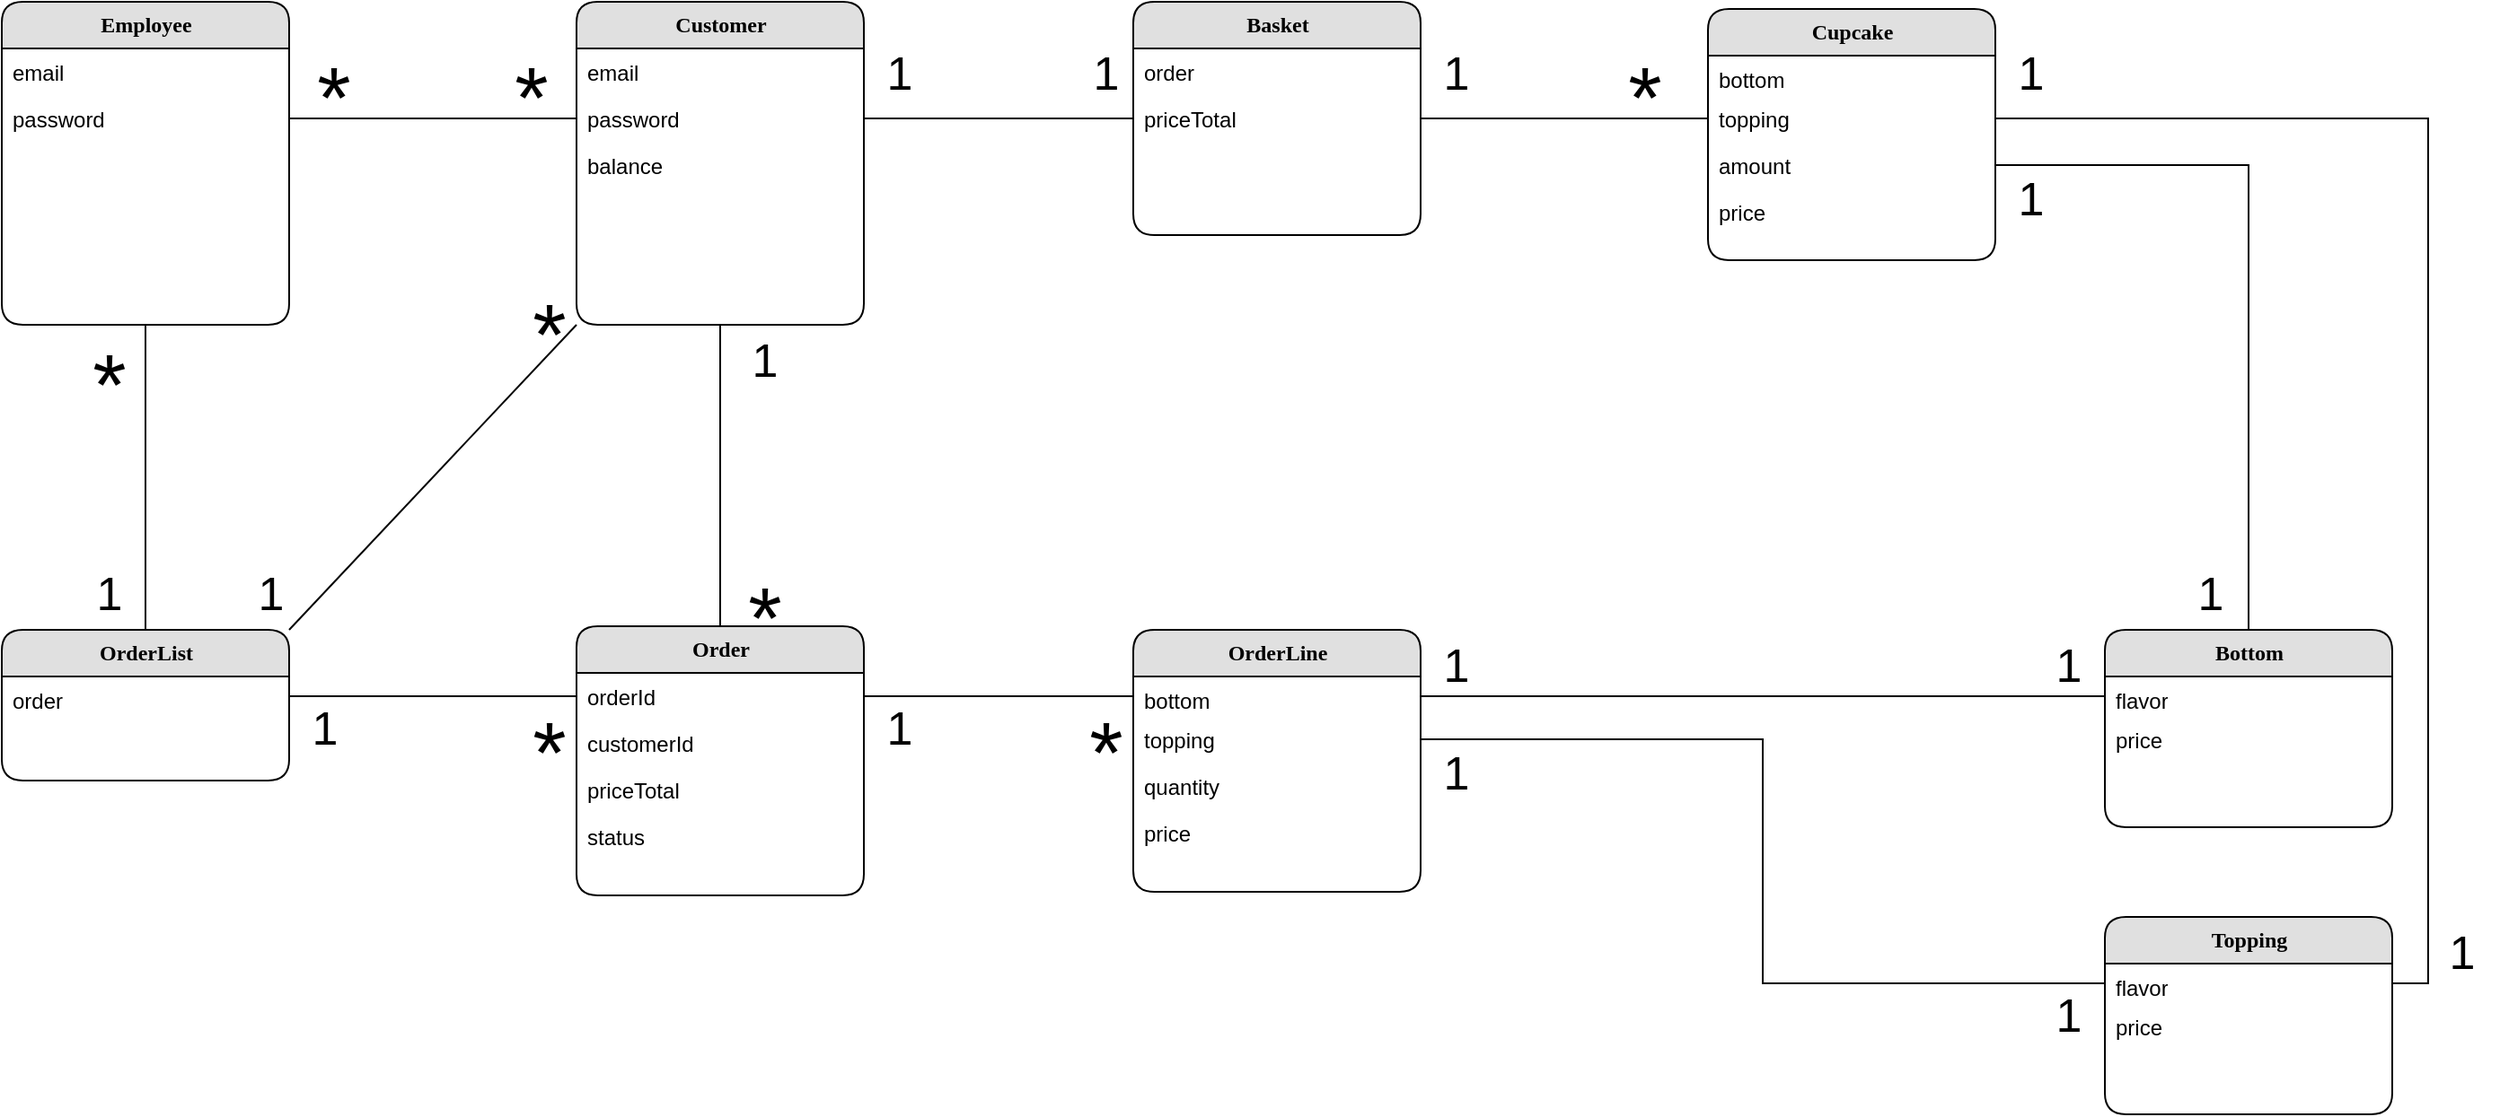 <mxfile version="14.4.3" type="device"><diagram name="Page-1" id="b520641d-4fe3-3701-9064-5fc419738815"><mxGraphModel dx="1086" dy="926" grid="1" gridSize="10" guides="1" tooltips="1" connect="1" arrows="1" fold="1" page="1" pageScale="1" pageWidth="1100" pageHeight="850" background="#ffffff" math="0" shadow="0"><root><mxCell id="0"/><mxCell id="1" parent="0"/><mxCell id="21ea969265ad0168-6" value="&lt;b&gt;Order&lt;/b&gt;" style="swimlane;html=1;fontStyle=0;childLayout=stackLayout;horizontal=1;startSize=26;fillColor=#e0e0e0;horizontalStack=0;resizeParent=1;resizeLast=0;collapsible=1;marginBottom=0;swimlaneFillColor=#ffffff;align=center;rounded=1;shadow=0;comic=0;labelBackgroundColor=none;strokeWidth=1;fontFamily=Verdana;fontSize=12" parent="1" vertex="1"><mxGeometry x="440" y="388" width="160" height="150" as="geometry"/></mxCell><mxCell id="21ea969265ad0168-7" value="orderId" style="text;html=1;strokeColor=none;fillColor=none;spacingLeft=4;spacingRight=4;whiteSpace=wrap;overflow=hidden;rotatable=0;points=[[0,0.5],[1,0.5]];portConstraint=eastwest;" parent="21ea969265ad0168-6" vertex="1"><mxGeometry y="26" width="160" height="26" as="geometry"/></mxCell><mxCell id="l34p1QqWcE3bc98OU07G-23" value="customerId" style="text;html=1;strokeColor=none;fillColor=none;spacingLeft=4;spacingRight=4;whiteSpace=wrap;overflow=hidden;rotatable=0;points=[[0,0.5],[1,0.5]];portConstraint=eastwest;" parent="21ea969265ad0168-6" vertex="1"><mxGeometry y="52" width="160" height="26" as="geometry"/></mxCell><mxCell id="21ea969265ad0168-8" value="priceTotal" style="text;html=1;strokeColor=none;fillColor=none;spacingLeft=4;spacingRight=4;whiteSpace=wrap;overflow=hidden;rotatable=0;points=[[0,0.5],[1,0.5]];portConstraint=eastwest;" parent="21ea969265ad0168-6" vertex="1"><mxGeometry y="78" width="160" height="26" as="geometry"/></mxCell><mxCell id="l34p1QqWcE3bc98OU07G-24" value="status" style="text;html=1;strokeColor=none;fillColor=none;spacingLeft=4;spacingRight=4;whiteSpace=wrap;overflow=hidden;rotatable=0;points=[[0,0.5],[1,0.5]];portConstraint=eastwest;" parent="21ea969265ad0168-6" vertex="1"><mxGeometry y="104" width="160" height="26" as="geometry"/></mxCell><mxCell id="21ea969265ad0168-10" value="&lt;b&gt;Basket&lt;/b&gt;" style="swimlane;html=1;fontStyle=0;childLayout=stackLayout;horizontal=1;startSize=26;fillColor=#e0e0e0;horizontalStack=0;resizeParent=1;resizeLast=0;collapsible=1;marginBottom=0;swimlaneFillColor=#ffffff;align=center;rounded=1;shadow=0;comic=0;labelBackgroundColor=none;strokeWidth=1;fontFamily=Verdana;fontSize=12" parent="1" vertex="1"><mxGeometry x="750" y="40" width="160" height="130" as="geometry"/></mxCell><mxCell id="21ea969265ad0168-11" value="order&lt;br&gt;" style="text;html=1;strokeColor=none;fillColor=none;spacingLeft=4;spacingRight=4;whiteSpace=wrap;overflow=hidden;rotatable=0;points=[[0,0.5],[1,0.5]];portConstraint=eastwest;" parent="21ea969265ad0168-10" vertex="1"><mxGeometry y="26" width="160" height="26" as="geometry"/></mxCell><mxCell id="l34p1QqWcE3bc98OU07G-25" value="priceTotal" style="text;html=1;strokeColor=none;fillColor=none;spacingLeft=4;spacingRight=4;whiteSpace=wrap;overflow=hidden;rotatable=0;points=[[0,0.5],[1,0.5]];portConstraint=eastwest;" parent="21ea969265ad0168-10" vertex="1"><mxGeometry y="52" width="160" height="26" as="geometry"/></mxCell><mxCell id="l34p1QqWcE3bc98OU07G-27" style="edgeStyle=orthogonalEdgeStyle;rounded=0;orthogonalLoop=1;jettySize=auto;html=1;exitX=0.5;exitY=1;exitDx=0;exitDy=0;entryX=0.5;entryY=0;entryDx=0;entryDy=0;endArrow=none;endFill=0;" parent="1" source="21ea969265ad0168-14" target="21ea969265ad0168-6" edge="1"><mxGeometry relative="1" as="geometry"/></mxCell><mxCell id="21ea969265ad0168-14" value="&lt;b&gt;Customer&lt;/b&gt;" style="swimlane;html=1;fontStyle=0;childLayout=stackLayout;horizontal=1;startSize=26;fillColor=#e0e0e0;horizontalStack=0;resizeParent=1;resizeLast=0;collapsible=1;marginBottom=0;swimlaneFillColor=#ffffff;align=center;rounded=1;shadow=0;comic=0;labelBackgroundColor=none;strokeWidth=1;fontFamily=Verdana;fontSize=12" parent="1" vertex="1"><mxGeometry x="440" y="40" width="160" height="180" as="geometry"/></mxCell><mxCell id="21ea969265ad0168-16" value="email" style="text;html=1;strokeColor=none;fillColor=none;spacingLeft=4;spacingRight=4;whiteSpace=wrap;overflow=hidden;rotatable=0;points=[[0,0.5],[1,0.5]];portConstraint=eastwest;" parent="21ea969265ad0168-14" vertex="1"><mxGeometry y="26" width="160" height="26" as="geometry"/></mxCell><mxCell id="21ea969265ad0168-17" value="password" style="text;html=1;strokeColor=none;fillColor=none;spacingLeft=4;spacingRight=4;whiteSpace=wrap;overflow=hidden;rotatable=0;points=[[0,0.5],[1,0.5]];portConstraint=eastwest;" parent="21ea969265ad0168-14" vertex="1"><mxGeometry y="52" width="160" height="26" as="geometry"/></mxCell><mxCell id="l34p1QqWcE3bc98OU07G-15" value="balance" style="text;html=1;strokeColor=none;fillColor=none;spacingLeft=4;spacingRight=4;whiteSpace=wrap;overflow=hidden;rotatable=0;points=[[0,0.5],[1,0.5]];portConstraint=eastwest;" parent="21ea969265ad0168-14" vertex="1"><mxGeometry y="78" width="160" height="26" as="geometry"/></mxCell><mxCell id="9XRXceZIRZtjhfDobQKO-56" style="rounded=0;orthogonalLoop=1;jettySize=auto;html=1;exitX=1;exitY=0;exitDx=0;exitDy=0;entryX=0;entryY=1;entryDx=0;entryDy=0;startArrow=none;startFill=0;endArrow=none;endFill=0;" parent="1" source="21ea969265ad0168-22" target="21ea969265ad0168-14" edge="1"><mxGeometry relative="1" as="geometry"/></mxCell><mxCell id="21ea969265ad0168-22" value="&lt;b&gt;OrderList&lt;/b&gt;" style="swimlane;html=1;fontStyle=0;childLayout=stackLayout;horizontal=1;startSize=26;fillColor=#e0e0e0;horizontalStack=0;resizeParent=1;resizeLast=0;collapsible=1;marginBottom=0;swimlaneFillColor=#ffffff;align=center;rounded=1;shadow=0;comic=0;labelBackgroundColor=none;strokeWidth=1;fontFamily=Verdana;fontSize=12" parent="1" vertex="1"><mxGeometry x="120" y="390" width="160" height="84" as="geometry"/></mxCell><mxCell id="21ea969265ad0168-23" value="order" style="text;html=1;strokeColor=none;fillColor=none;spacingLeft=4;spacingRight=4;whiteSpace=wrap;overflow=hidden;rotatable=0;points=[[0,0.5],[1,0.5]];portConstraint=eastwest;" parent="21ea969265ad0168-22" vertex="1"><mxGeometry y="26" width="160" height="22" as="geometry"/></mxCell><mxCell id="21ea969265ad0168-26" value="&lt;b&gt;Cupcake&lt;/b&gt;" style="swimlane;html=1;fontStyle=0;childLayout=stackLayout;horizontal=1;startSize=26;fillColor=#e0e0e0;horizontalStack=0;resizeParent=1;resizeLast=0;collapsible=1;marginBottom=0;swimlaneFillColor=#ffffff;align=center;rounded=1;shadow=0;comic=0;labelBackgroundColor=none;strokeWidth=1;fontFamily=Verdana;fontSize=12" parent="1" vertex="1"><mxGeometry x="1070" y="44" width="160" height="140" as="geometry"/></mxCell><mxCell id="21ea969265ad0168-27" value="bottom" style="text;html=1;strokeColor=none;fillColor=none;spacingLeft=4;spacingRight=4;whiteSpace=wrap;overflow=hidden;rotatable=0;points=[[0,0.5],[1,0.5]];portConstraint=eastwest;" parent="21ea969265ad0168-26" vertex="1"><mxGeometry y="26" width="160" height="22" as="geometry"/></mxCell><mxCell id="21ea969265ad0168-28" value="topping" style="text;html=1;strokeColor=none;fillColor=none;spacingLeft=4;spacingRight=4;whiteSpace=wrap;overflow=hidden;rotatable=0;points=[[0,0.5],[1,0.5]];portConstraint=eastwest;" parent="21ea969265ad0168-26" vertex="1"><mxGeometry y="48" width="160" height="26" as="geometry"/></mxCell><mxCell id="l34p1QqWcE3bc98OU07G-22" value="amount" style="text;html=1;strokeColor=none;fillColor=none;spacingLeft=4;spacingRight=4;whiteSpace=wrap;overflow=hidden;rotatable=0;points=[[0,0.5],[1,0.5]];portConstraint=eastwest;" parent="21ea969265ad0168-26" vertex="1"><mxGeometry y="74" width="160" height="26" as="geometry"/></mxCell><mxCell id="21ea969265ad0168-29" value="price" style="text;html=1;strokeColor=none;fillColor=none;spacingLeft=4;spacingRight=4;whiteSpace=wrap;overflow=hidden;rotatable=0;points=[[0,0.5],[1,0.5]];portConstraint=eastwest;" parent="21ea969265ad0168-26" vertex="1"><mxGeometry y="100" width="160" height="26" as="geometry"/></mxCell><mxCell id="l34p1QqWcE3bc98OU07G-3" value="&lt;b&gt;Bottom&lt;/b&gt;" style="swimlane;html=1;fontStyle=0;childLayout=stackLayout;horizontal=1;startSize=26;fillColor=#e0e0e0;horizontalStack=0;resizeParent=1;resizeLast=0;collapsible=1;marginBottom=0;swimlaneFillColor=#ffffff;align=center;rounded=1;shadow=0;comic=0;labelBackgroundColor=none;strokeWidth=1;fontFamily=Verdana;fontSize=12" parent="1" vertex="1"><mxGeometry x="1291" y="390" width="160" height="110" as="geometry"/></mxCell><mxCell id="l34p1QqWcE3bc98OU07G-4" value="flavor" style="text;html=1;strokeColor=none;fillColor=none;spacingLeft=4;spacingRight=4;whiteSpace=wrap;overflow=hidden;rotatable=0;points=[[0,0.5],[1,0.5]];portConstraint=eastwest;" parent="l34p1QqWcE3bc98OU07G-3" vertex="1"><mxGeometry y="26" width="160" height="22" as="geometry"/></mxCell><mxCell id="l34p1QqWcE3bc98OU07G-5" value="price" style="text;html=1;strokeColor=none;fillColor=none;spacingLeft=4;spacingRight=4;whiteSpace=wrap;overflow=hidden;rotatable=0;points=[[0,0.5],[1,0.5]];portConstraint=eastwest;" parent="l34p1QqWcE3bc98OU07G-3" vertex="1"><mxGeometry y="48" width="160" height="26" as="geometry"/></mxCell><mxCell id="l34p1QqWcE3bc98OU07G-7" value="&lt;b&gt;Topping&lt;/b&gt;" style="swimlane;html=1;fontStyle=0;childLayout=stackLayout;horizontal=1;startSize=26;fillColor=#e0e0e0;horizontalStack=0;resizeParent=1;resizeLast=0;collapsible=1;marginBottom=0;swimlaneFillColor=#ffffff;align=center;rounded=1;shadow=0;comic=0;labelBackgroundColor=none;strokeWidth=1;fontFamily=Verdana;fontSize=12" parent="1" vertex="1"><mxGeometry x="1291" y="550" width="160" height="110" as="geometry"/></mxCell><mxCell id="l34p1QqWcE3bc98OU07G-9" value="flavor" style="text;html=1;strokeColor=none;fillColor=none;spacingLeft=4;spacingRight=4;whiteSpace=wrap;overflow=hidden;rotatable=0;points=[[0,0.5],[1,0.5]];portConstraint=eastwest;" parent="l34p1QqWcE3bc98OU07G-7" vertex="1"><mxGeometry y="26" width="160" height="22" as="geometry"/></mxCell><mxCell id="l34p1QqWcE3bc98OU07G-10" value="price" style="text;html=1;strokeColor=none;fillColor=none;spacingLeft=4;spacingRight=4;whiteSpace=wrap;overflow=hidden;rotatable=0;points=[[0,0.5],[1,0.5]];portConstraint=eastwest;" parent="l34p1QqWcE3bc98OU07G-7" vertex="1"><mxGeometry y="48" width="160" height="26" as="geometry"/></mxCell><mxCell id="l34p1QqWcE3bc98OU07G-33" style="edgeStyle=orthogonalEdgeStyle;rounded=0;orthogonalLoop=1;jettySize=auto;html=1;exitX=0.5;exitY=1;exitDx=0;exitDy=0;entryX=0.5;entryY=0;entryDx=0;entryDy=0;endArrow=none;endFill=0;" parent="1" source="l34p1QqWcE3bc98OU07G-16" target="21ea969265ad0168-22" edge="1"><mxGeometry relative="1" as="geometry"/></mxCell><mxCell id="l34p1QqWcE3bc98OU07G-16" value="&lt;b&gt;Employee&lt;/b&gt;" style="swimlane;html=1;fontStyle=0;childLayout=stackLayout;horizontal=1;startSize=26;fillColor=#e0e0e0;horizontalStack=0;resizeParent=1;resizeLast=0;collapsible=1;marginBottom=0;swimlaneFillColor=#ffffff;align=center;rounded=1;shadow=0;comic=0;labelBackgroundColor=none;strokeWidth=1;fontFamily=Verdana;fontSize=12" parent="1" vertex="1"><mxGeometry x="120" y="40" width="160" height="180" as="geometry"/></mxCell><mxCell id="l34p1QqWcE3bc98OU07G-18" value="email" style="text;html=1;strokeColor=none;fillColor=none;spacingLeft=4;spacingRight=4;whiteSpace=wrap;overflow=hidden;rotatable=0;points=[[0,0.5],[1,0.5]];portConstraint=eastwest;" parent="l34p1QqWcE3bc98OU07G-16" vertex="1"><mxGeometry y="26" width="160" height="26" as="geometry"/></mxCell><mxCell id="l34p1QqWcE3bc98OU07G-19" value="password" style="text;html=1;strokeColor=none;fillColor=none;spacingLeft=4;spacingRight=4;whiteSpace=wrap;overflow=hidden;rotatable=0;points=[[0,0.5],[1,0.5]];portConstraint=eastwest;" parent="l34p1QqWcE3bc98OU07G-16" vertex="1"><mxGeometry y="52" width="160" height="26" as="geometry"/></mxCell><mxCell id="l34p1QqWcE3bc98OU07G-26" style="edgeStyle=orthogonalEdgeStyle;rounded=0;orthogonalLoop=1;jettySize=auto;html=1;exitX=1;exitY=0.5;exitDx=0;exitDy=0;entryX=0;entryY=0.5;entryDx=0;entryDy=0;endArrow=none;endFill=0;" parent="1" source="l34p1QqWcE3bc98OU07G-19" target="21ea969265ad0168-17" edge="1"><mxGeometry relative="1" as="geometry"/></mxCell><mxCell id="l34p1QqWcE3bc98OU07G-28" style="edgeStyle=orthogonalEdgeStyle;rounded=0;orthogonalLoop=1;jettySize=auto;html=1;exitX=0;exitY=0.5;exitDx=0;exitDy=0;entryX=1;entryY=0.5;entryDx=0;entryDy=0;endArrow=none;endFill=0;" parent="1" source="21ea969265ad0168-7" target="21ea969265ad0168-23" edge="1"><mxGeometry relative="1" as="geometry"/></mxCell><mxCell id="9XRXceZIRZtjhfDobQKO-3" value="&lt;b&gt;OrderLine&lt;/b&gt;" style="swimlane;html=1;fontStyle=0;childLayout=stackLayout;horizontal=1;startSize=26;fillColor=#e0e0e0;horizontalStack=0;resizeParent=1;resizeLast=0;collapsible=1;marginBottom=0;swimlaneFillColor=#ffffff;align=center;rounded=1;shadow=0;comic=0;labelBackgroundColor=none;strokeWidth=1;fontFamily=Verdana;fontSize=12" parent="1" vertex="1"><mxGeometry x="750" y="390" width="160" height="146" as="geometry"/></mxCell><mxCell id="9XRXceZIRZtjhfDobQKO-4" value="bottom" style="text;html=1;strokeColor=none;fillColor=none;spacingLeft=4;spacingRight=4;whiteSpace=wrap;overflow=hidden;rotatable=0;points=[[0,0.5],[1,0.5]];portConstraint=eastwest;" parent="9XRXceZIRZtjhfDobQKO-3" vertex="1"><mxGeometry y="26" width="160" height="22" as="geometry"/></mxCell><mxCell id="9XRXceZIRZtjhfDobQKO-5" value="topping" style="text;html=1;strokeColor=none;fillColor=none;spacingLeft=4;spacingRight=4;whiteSpace=wrap;overflow=hidden;rotatable=0;points=[[0,0.5],[1,0.5]];portConstraint=eastwest;" parent="9XRXceZIRZtjhfDobQKO-3" vertex="1"><mxGeometry y="48" width="160" height="26" as="geometry"/></mxCell><mxCell id="9XRXceZIRZtjhfDobQKO-6" value="quantity" style="text;html=1;strokeColor=none;fillColor=none;spacingLeft=4;spacingRight=4;whiteSpace=wrap;overflow=hidden;rotatable=0;points=[[0,0.5],[1,0.5]];portConstraint=eastwest;" parent="9XRXceZIRZtjhfDobQKO-3" vertex="1"><mxGeometry y="74" width="160" height="26" as="geometry"/></mxCell><mxCell id="9XRXceZIRZtjhfDobQKO-7" value="price" style="text;html=1;strokeColor=none;fillColor=none;spacingLeft=4;spacingRight=4;whiteSpace=wrap;overflow=hidden;rotatable=0;points=[[0,0.5],[1,0.5]];portConstraint=eastwest;" parent="9XRXceZIRZtjhfDobQKO-3" vertex="1"><mxGeometry y="100" width="160" height="26" as="geometry"/></mxCell><mxCell id="9XRXceZIRZtjhfDobQKO-49" style="edgeStyle=orthogonalEdgeStyle;rounded=0;orthogonalLoop=1;jettySize=auto;html=1;exitX=1;exitY=0.5;exitDx=0;exitDy=0;entryX=0;entryY=0.5;entryDx=0;entryDy=0;startArrow=none;startFill=0;endArrow=none;endFill=0;" parent="1" source="21ea969265ad0168-7" target="9XRXceZIRZtjhfDobQKO-4" edge="1"><mxGeometry relative="1" as="geometry"/></mxCell><mxCell id="9XRXceZIRZtjhfDobQKO-50" style="edgeStyle=orthogonalEdgeStyle;rounded=0;orthogonalLoop=1;jettySize=auto;html=1;exitX=1;exitY=0.5;exitDx=0;exitDy=0;entryX=0;entryY=0.5;entryDx=0;entryDy=0;startArrow=none;startFill=0;endArrow=none;endFill=0;" parent="1" source="21ea969265ad0168-17" target="l34p1QqWcE3bc98OU07G-25" edge="1"><mxGeometry relative="1" as="geometry"/></mxCell><mxCell id="9XRXceZIRZtjhfDobQKO-51" style="edgeStyle=orthogonalEdgeStyle;rounded=0;orthogonalLoop=1;jettySize=auto;html=1;exitX=1;exitY=0.5;exitDx=0;exitDy=0;entryX=0;entryY=0.5;entryDx=0;entryDy=0;startArrow=none;startFill=0;endArrow=none;endFill=0;" parent="1" source="l34p1QqWcE3bc98OU07G-25" target="21ea969265ad0168-28" edge="1"><mxGeometry relative="1" as="geometry"/></mxCell><mxCell id="9XRXceZIRZtjhfDobQKO-52" style="edgeStyle=orthogonalEdgeStyle;rounded=0;orthogonalLoop=1;jettySize=auto;html=1;entryX=0.5;entryY=0;entryDx=0;entryDy=0;startArrow=none;startFill=0;endArrow=none;endFill=0;exitX=1;exitY=0.5;exitDx=0;exitDy=0;" parent="1" source="l34p1QqWcE3bc98OU07G-22" target="l34p1QqWcE3bc98OU07G-3" edge="1"><mxGeometry relative="1" as="geometry"><mxPoint x="1260" y="157" as="sourcePoint"/></mxGeometry></mxCell><mxCell id="9XRXceZIRZtjhfDobQKO-53" style="edgeStyle=orthogonalEdgeStyle;rounded=0;orthogonalLoop=1;jettySize=auto;html=1;entryX=1;entryY=0.5;entryDx=0;entryDy=0;startArrow=none;startFill=0;endArrow=none;endFill=0;exitX=1;exitY=0.5;exitDx=0;exitDy=0;" parent="1" source="21ea969265ad0168-28" target="l34p1QqWcE3bc98OU07G-9" edge="1"><mxGeometry relative="1" as="geometry"><mxPoint x="1270" y="110" as="sourcePoint"/></mxGeometry></mxCell><mxCell id="9XRXceZIRZtjhfDobQKO-54" style="edgeStyle=orthogonalEdgeStyle;rounded=0;orthogonalLoop=1;jettySize=auto;html=1;exitX=0;exitY=0.5;exitDx=0;exitDy=0;entryX=1;entryY=0.5;entryDx=0;entryDy=0;startArrow=none;startFill=0;endArrow=none;endFill=0;" parent="1" source="l34p1QqWcE3bc98OU07G-9" target="9XRXceZIRZtjhfDobQKO-5" edge="1"><mxGeometry relative="1" as="geometry"/></mxCell><mxCell id="9XRXceZIRZtjhfDobQKO-55" style="edgeStyle=orthogonalEdgeStyle;rounded=0;orthogonalLoop=1;jettySize=auto;html=1;exitX=0;exitY=0.5;exitDx=0;exitDy=0;entryX=1;entryY=0.5;entryDx=0;entryDy=0;startArrow=none;startFill=0;endArrow=none;endFill=0;" parent="1" source="l34p1QqWcE3bc98OU07G-4" target="9XRXceZIRZtjhfDobQKO-4" edge="1"><mxGeometry relative="1" as="geometry"/></mxCell><mxCell id="9XRXceZIRZtjhfDobQKO-58" value="&lt;font style=&quot;font-size: 26px&quot;&gt;1&lt;/font&gt;" style="text;html=1;strokeColor=none;fillColor=none;align=center;verticalAlign=middle;whiteSpace=wrap;rounded=0;" parent="1" vertex="1"><mxGeometry x="250" y="360" width="40" height="20" as="geometry"/></mxCell><mxCell id="9XRXceZIRZtjhfDobQKO-61" value="&lt;div&gt;&lt;font style=&quot;font-size: 48px&quot;&gt;*&lt;/font&gt;&lt;/div&gt;" style="text;html=1;strokeColor=none;fillColor=none;align=center;verticalAlign=middle;whiteSpace=wrap;rounded=0;" parent="1" vertex="1"><mxGeometry x="390" y="190" width="70" height="70" as="geometry"/></mxCell><mxCell id="9XRXceZIRZtjhfDobQKO-64" value="&lt;div&gt;&lt;font style=&quot;font-size: 48px&quot;&gt;*&lt;/font&gt;&lt;/div&gt;" style="text;html=1;strokeColor=none;fillColor=none;align=center;verticalAlign=middle;whiteSpace=wrap;rounded=0;" parent="1" vertex="1"><mxGeometry x="145" y="230" width="70" height="45" as="geometry"/></mxCell><mxCell id="9XRXceZIRZtjhfDobQKO-65" value="&lt;div&gt;&lt;font style=&quot;font-size: 48px&quot;&gt;*&lt;/font&gt;&lt;/div&gt;" style="text;html=1;strokeColor=none;fillColor=none;align=center;verticalAlign=middle;whiteSpace=wrap;rounded=0;" parent="1" vertex="1"><mxGeometry x="510" y="360" width="70" height="45" as="geometry"/></mxCell><mxCell id="9XRXceZIRZtjhfDobQKO-66" value="&lt;font style=&quot;font-size: 26px&quot;&gt;1&lt;/font&gt;" style="text;html=1;strokeColor=none;fillColor=none;align=center;verticalAlign=middle;whiteSpace=wrap;rounded=0;" parent="1" vertex="1"><mxGeometry x="525" y="230" width="40" height="20" as="geometry"/></mxCell><mxCell id="9XRXceZIRZtjhfDobQKO-67" value="&lt;font style=&quot;font-size: 26px&quot;&gt;1&lt;/font&gt;" style="text;html=1;strokeColor=none;fillColor=none;align=center;verticalAlign=middle;whiteSpace=wrap;rounded=0;" parent="1" vertex="1"><mxGeometry x="160" y="360" width="40" height="20" as="geometry"/></mxCell><mxCell id="9XRXceZIRZtjhfDobQKO-69" value="&lt;div&gt;&lt;font style=&quot;font-size: 48px&quot;&gt;*&lt;/font&gt;&lt;/div&gt;" style="text;html=1;strokeColor=none;fillColor=none;align=center;verticalAlign=middle;whiteSpace=wrap;rounded=0;" parent="1" vertex="1"><mxGeometry x="270" y="70" width="70" height="45" as="geometry"/></mxCell><mxCell id="9XRXceZIRZtjhfDobQKO-70" value="&lt;div&gt;&lt;font style=&quot;font-size: 48px&quot;&gt;*&lt;/font&gt;&lt;/div&gt;" style="text;html=1;strokeColor=none;fillColor=none;align=center;verticalAlign=middle;whiteSpace=wrap;rounded=0;" parent="1" vertex="1"><mxGeometry x="380" y="70" width="70" height="45" as="geometry"/></mxCell><mxCell id="9XRXceZIRZtjhfDobQKO-71" value="&lt;font style=&quot;font-size: 26px&quot;&gt;1&lt;/font&gt;" style="text;html=1;strokeColor=none;fillColor=none;align=center;verticalAlign=middle;whiteSpace=wrap;rounded=0;" parent="1" vertex="1"><mxGeometry x="280" y="435" width="40" height="20" as="geometry"/></mxCell><mxCell id="9XRXceZIRZtjhfDobQKO-72" value="&lt;div&gt;&lt;font style=&quot;font-size: 48px&quot;&gt;*&lt;/font&gt;&lt;/div&gt;" style="text;html=1;strokeColor=none;fillColor=none;align=center;verticalAlign=middle;whiteSpace=wrap;rounded=0;" parent="1" vertex="1"><mxGeometry x="390" y="435" width="70" height="45" as="geometry"/></mxCell><mxCell id="9XRXceZIRZtjhfDobQKO-73" value="&lt;font style=&quot;font-size: 26px&quot;&gt;1&lt;/font&gt;" style="text;html=1;strokeColor=none;fillColor=none;align=center;verticalAlign=middle;whiteSpace=wrap;rounded=0;" parent="1" vertex="1"><mxGeometry x="600" y="435" width="40" height="20" as="geometry"/></mxCell><mxCell id="9XRXceZIRZtjhfDobQKO-74" value="&lt;div&gt;&lt;font style=&quot;font-size: 48px&quot;&gt;*&lt;/font&gt;&lt;/div&gt;" style="text;html=1;strokeColor=none;fillColor=none;align=center;verticalAlign=middle;whiteSpace=wrap;rounded=0;" parent="1" vertex="1"><mxGeometry x="700" y="435" width="70" height="45" as="geometry"/></mxCell><mxCell id="9XRXceZIRZtjhfDobQKO-77" value="&lt;font style=&quot;font-size: 26px&quot;&gt;1&lt;/font&gt;" style="text;html=1;strokeColor=none;fillColor=none;align=center;verticalAlign=middle;whiteSpace=wrap;rounded=0;" parent="1" vertex="1"><mxGeometry x="910" y="460" width="40" height="20" as="geometry"/></mxCell><mxCell id="9XRXceZIRZtjhfDobQKO-78" value="&lt;font style=&quot;font-size: 26px&quot;&gt;1&lt;/font&gt;" style="text;html=1;strokeColor=none;fillColor=none;align=center;verticalAlign=middle;whiteSpace=wrap;rounded=0;" parent="1" vertex="1"><mxGeometry x="910" y="400" width="40" height="20" as="geometry"/></mxCell><mxCell id="9XRXceZIRZtjhfDobQKO-79" value="&lt;font style=&quot;font-size: 26px&quot;&gt;1&lt;/font&gt;" style="text;html=1;strokeColor=none;fillColor=none;align=center;verticalAlign=middle;whiteSpace=wrap;rounded=0;" parent="1" vertex="1"><mxGeometry x="1251" y="595" width="40" height="20" as="geometry"/></mxCell><mxCell id="9XRXceZIRZtjhfDobQKO-80" value="&lt;font style=&quot;font-size: 26px&quot;&gt;1&lt;/font&gt;" style="text;html=1;strokeColor=none;fillColor=none;align=center;verticalAlign=middle;whiteSpace=wrap;rounded=0;" parent="1" vertex="1"><mxGeometry x="1251" y="400" width="40" height="20" as="geometry"/></mxCell><mxCell id="9XRXceZIRZtjhfDobQKO-81" value="&lt;font style=&quot;font-size: 26px&quot;&gt;1&lt;/font&gt;" style="text;html=1;strokeColor=none;fillColor=none;align=center;verticalAlign=middle;whiteSpace=wrap;rounded=0;" parent="1" vertex="1"><mxGeometry x="1330" y="360" width="40" height="20" as="geometry"/></mxCell><mxCell id="9XRXceZIRZtjhfDobQKO-82" value="&lt;font style=&quot;font-size: 26px&quot;&gt;1&lt;/font&gt;" style="text;html=1;strokeColor=none;fillColor=none;align=center;verticalAlign=middle;whiteSpace=wrap;rounded=0;" parent="1" vertex="1"><mxGeometry x="1470" y="560" width="40" height="20" as="geometry"/></mxCell><mxCell id="9XRXceZIRZtjhfDobQKO-83" value="&lt;font style=&quot;font-size: 26px&quot;&gt;1&lt;/font&gt;" style="text;html=1;strokeColor=none;fillColor=none;align=center;verticalAlign=middle;whiteSpace=wrap;rounded=0;" parent="1" vertex="1"><mxGeometry x="1230" y="140" width="40" height="20" as="geometry"/></mxCell><mxCell id="9XRXceZIRZtjhfDobQKO-84" value="&lt;font style=&quot;font-size: 26px&quot;&gt;1&lt;/font&gt;" style="text;html=1;strokeColor=none;fillColor=none;align=center;verticalAlign=middle;whiteSpace=wrap;rounded=0;" parent="1" vertex="1"><mxGeometry x="1230" y="70" width="40" height="20" as="geometry"/></mxCell><mxCell id="9XRXceZIRZtjhfDobQKO-85" value="&lt;font style=&quot;font-size: 26px&quot;&gt;1&lt;/font&gt;" style="text;html=1;strokeColor=none;fillColor=none;align=center;verticalAlign=middle;whiteSpace=wrap;rounded=0;" parent="1" vertex="1"><mxGeometry x="910" y="70" width="40" height="20" as="geometry"/></mxCell><mxCell id="9XRXceZIRZtjhfDobQKO-86" value="&lt;div&gt;&lt;font style=&quot;font-size: 48px&quot;&gt;*&lt;/font&gt;&lt;/div&gt;" style="text;html=1;strokeColor=none;fillColor=none;align=center;verticalAlign=middle;whiteSpace=wrap;rounded=0;" parent="1" vertex="1"><mxGeometry x="1000" y="70" width="70" height="45" as="geometry"/></mxCell><mxCell id="9XRXceZIRZtjhfDobQKO-87" value="&lt;font style=&quot;font-size: 26px&quot;&gt;1&lt;/font&gt;" style="text;html=1;strokeColor=none;fillColor=none;align=center;verticalAlign=middle;whiteSpace=wrap;rounded=0;" parent="1" vertex="1"><mxGeometry x="600" y="70" width="40" height="20" as="geometry"/></mxCell><mxCell id="9XRXceZIRZtjhfDobQKO-88" value="&lt;font style=&quot;font-size: 26px&quot;&gt;1&lt;/font&gt;" style="text;html=1;strokeColor=none;fillColor=none;align=center;verticalAlign=middle;whiteSpace=wrap;rounded=0;" parent="1" vertex="1"><mxGeometry x="715" y="70" width="40" height="20" as="geometry"/></mxCell></root></mxGraphModel></diagram></mxfile>
